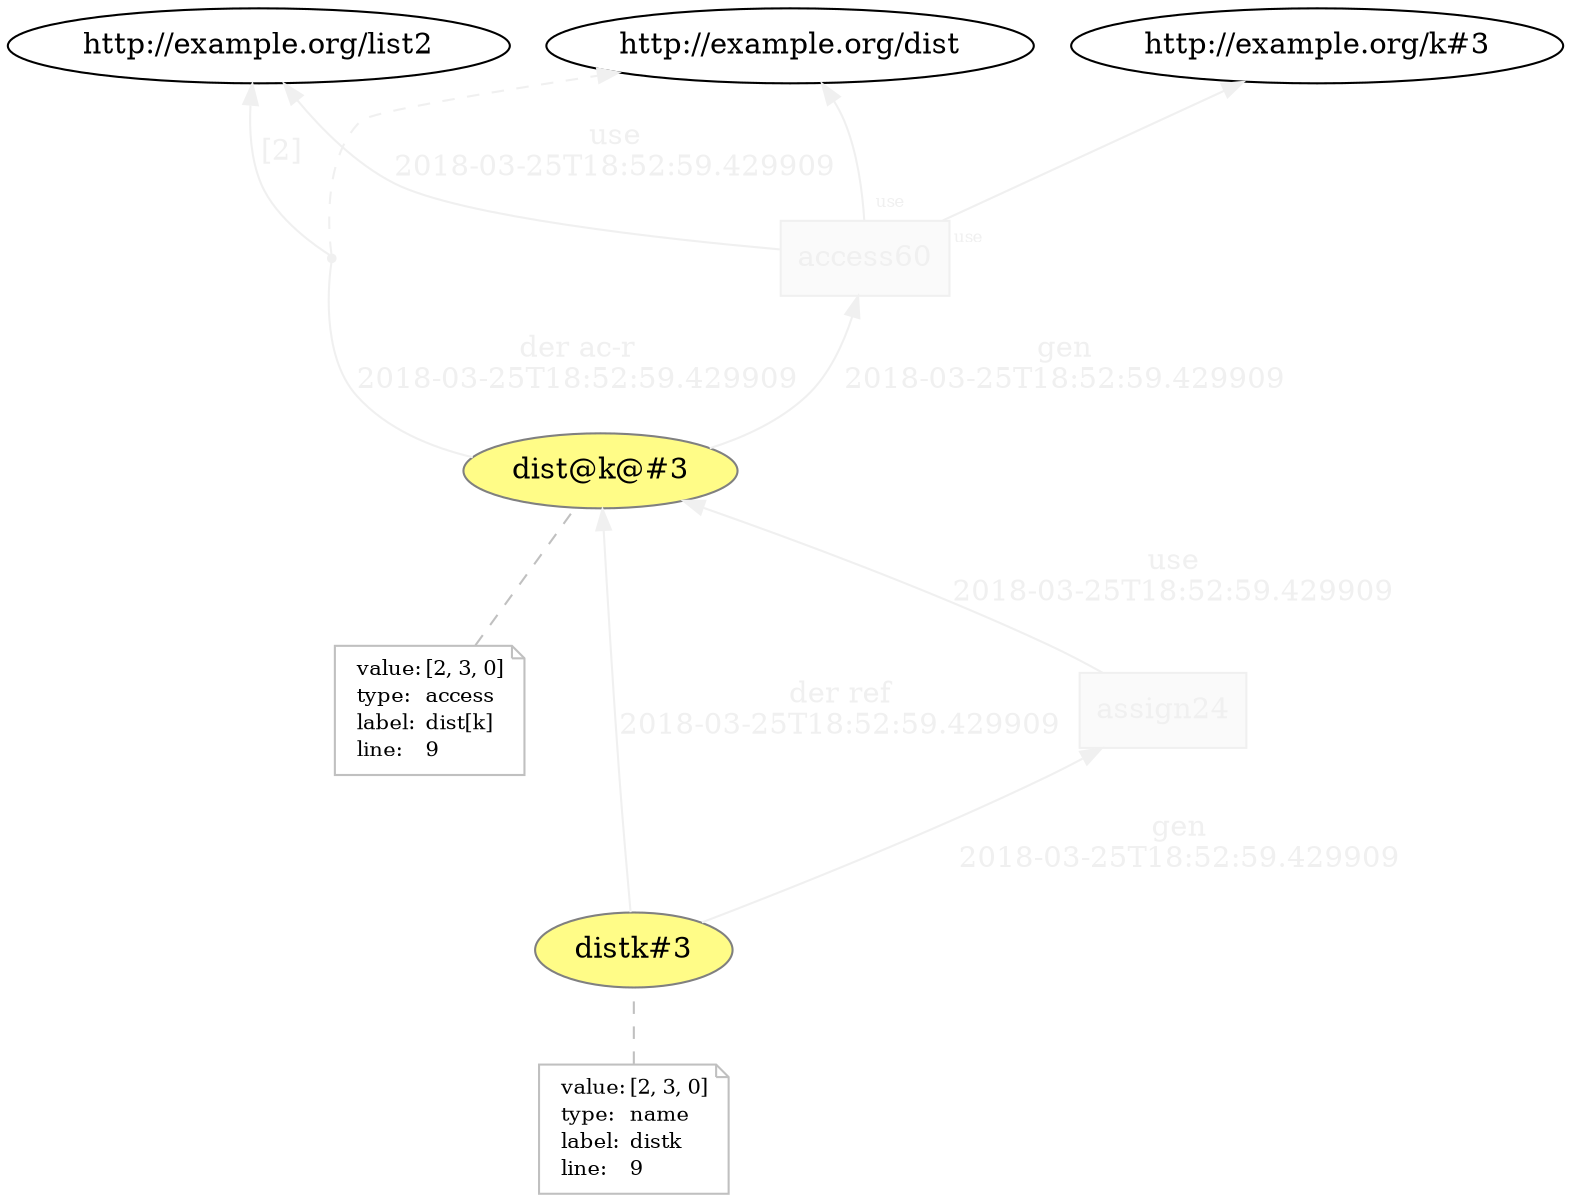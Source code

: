 digraph "PROV" { size="16,12"; rankdir="BT";
"http://example.org/dist@k@#3" [fillcolor="#FFFC87",color="#808080",style="filled",label="dist@k@#3",URL="http://example.org/dist@k@#3"]
"http://example.org/dist@k@#3-attrs" [color="gray",shape="note",fontsize="10",fontcolor="black",label=<<TABLE cellpadding="0" border="0">
	<TR>
	    <TD align="left">value:</TD>
	    <TD align="left">[2, 3, 0]</TD>
	</TR>
	<TR>
	    <TD align="left">type:</TD>
	    <TD align="left">access</TD>
	</TR>
	<TR>
	    <TD align="left">label:</TD>
	    <TD align="left">dist[k]</TD>
	</TR>
	<TR>
	    <TD align="left">line:</TD>
	    <TD align="left">9</TD>
	</TR>
</TABLE>>]
"http://example.org/dist@k@#3-attrs" -> "http://example.org/dist@k@#3" [color="gray",style="dashed",arrowhead="none"]
"http://example.org/access60" [fillcolor="#FAFAFA",color="#F0F0F0",shape="polygon",sides="4",style="filled",fontcolor="#F0F0F0",label="access60",URL="http://example.org/access60"]
"bn0" [shape="point",label="",fontcolor="#F0F0F0",color="#F0F0F0"]
"http://example.org/dist@k@#3" -> "bn0" [fontsize="14",distance="1.5",angle="60.0",rotation="20",label="der ac-r
2018-03-25T18:52:59.429909",arrowhead="none",fontcolor="#F0F0F0",color="#F0F0F0"]
"bn0" -> "http://example.org/dist" [style="dashed",fontcolor="#F0F0F0",color="#F0F0F0"]
"bn0" -> "http://example.org/list2" [fontsize="14",distance="1.5",angle="60.0",rotation="20",label="[2]",fontcolor="#F0F0F0",color="#F0F0F0"]
"http://example.org/access60" -> "http://example.org/dist" [labelfontsize="8",labeldistance="1.5",labelangle="60.0",rotation="20",taillabel="use",fontcolor="#F0F0F0",color="#F0F0F0"]
"http://example.org/access60" -> "http://example.org/k#3" [labelfontsize="8",labeldistance="1.5",labelangle="60.0",rotation="20",taillabel="use",fontcolor="#F0F0F0",color="#F0F0F0"]
"http://example.org/distk#3" [fillcolor="#FFFC87",color="#808080",style="filled",label="distk#3",URL="http://example.org/distk#3"]
"http://example.org/distk#3-attrs" [color="gray",shape="note",fontsize="10",fontcolor="black",label=<<TABLE cellpadding="0" border="0">
	<TR>
	    <TD align="left">value:</TD>
	    <TD align="left">[2, 3, 0]</TD>
	</TR>
	<TR>
	    <TD align="left">type:</TD>
	    <TD align="left">name</TD>
	</TR>
	<TR>
	    <TD align="left">label:</TD>
	    <TD align="left">distk</TD>
	</TR>
	<TR>
	    <TD align="left">line:</TD>
	    <TD align="left">9</TD>
	</TR>
</TABLE>>]
"http://example.org/distk#3-attrs" -> "http://example.org/distk#3" [color="gray",style="dashed",arrowhead="none"]
"http://example.org/assign24" [fillcolor="#FAFAFA",color="#F0F0F0",shape="polygon",sides="4",style="filled",fontcolor="#F0F0F0",label="assign24",URL="http://example.org/assign24"]
"http://example.org/distk#3" -> "http://example.org/dist@k@#3" [fontsize="14",distance="1.5",angle="60.0",rotation="20",label="der ref
2018-03-25T18:52:59.429909",fontcolor="#F0F0F0",color="#F0F0F0"]
"http://example.org/access60" -> "http://example.org/list2" [fontsize="14",distance="1.5",angle="60.0",rotation="20",label="use
2018-03-25T18:52:59.429909",fontcolor="#F0F0F0",color="#F0F0F0"]
"http://example.org/assign24" -> "http://example.org/dist@k@#3" [fontsize="14",distance="1.5",angle="60.0",rotation="20",label="use
2018-03-25T18:52:59.429909",fontcolor="#F0F0F0",color="#F0F0F0"]
"http://example.org/dist@k@#3" -> "http://example.org/access60" [fontsize="14",distance="1.5",angle="60.0",rotation="20",label="gen
2018-03-25T18:52:59.429909",fontcolor="#F0F0F0",color="#F0F0F0"]
"http://example.org/distk#3" -> "http://example.org/assign24" [fontsize="14",distance="1.5",angle="60.0",rotation="20",label="gen
2018-03-25T18:52:59.429909",fontcolor="#F0F0F0",color="#F0F0F0"]
}